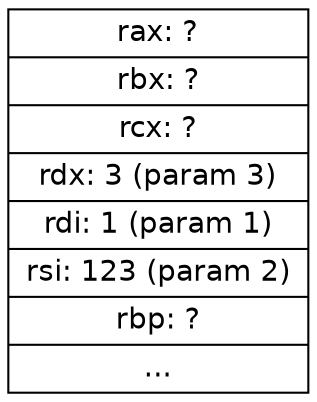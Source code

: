 graph A {
	node [shape=record,fontname="Helvetica",width=2];
	rankdir=LR
	stack [label="<f0>rax: ?|<f1>rbx: ?|<f2>rcx: ?|<f3>rdx: 3 (param 3)|<f4>rdi: 1 (param 1)|<f5>rsi: 123 (param 2)|<f6>rbp: ?|<f7> ..."];
}
graph B {
	node [shape=record,fontname="Helvetica",width=2];
	rankdir=LR
	stack [label="<f0>rax: 1|<f1>rbx: ?|<f2>rcx: ?|<f3>rdx: 3 (param 3)|<f4>rdi: 1 (param 1)|<f5>rsi: 123 (param 2)|<f6>rbp: ?|<f7> ..."];
}
graph C {
	node [shape=record,fontname="Helvetica",width=2];
	rankdir=LR
	stack [label="<f0>rax: 1|<f1>rbx: ?|<f2>rcx: ?|<f3>rdx: 3 (param 3)|<f4>rdi: 1 (param 1)|<f5>rsi: 123 (param 2)|<f6>rbp: 123|<f7> ..."];
}
graph D {
	node [shape=record,fontname="Helvetica",width=2];
	rankdir=LR
	stack [label="<f0>rax: 1|<f1>rbx: 3|<f2>rcx: ?|<f3>rdx: 3 (param 3)|<f4>rdi: 1 (param 1)|<f5>rsi: 123 (param 2)|<f6>rbp: 123|<f7> ..."];
}
graph E {
	node [shape=record,fontname="Helvetica",width=2];
	rankdir=LR
	stack [label="<f0>rax: 126|<f1>rbx: 3|<f2>rcx: ?|<f3>rdx: 3 (param 3)|<f4>rdi: 1 (param 1)|<f5>rsi: 123 (param 2)|<f6>rbp: 123|<f7> ..."];
}
graph F {
	node [shape=record,fontname="Helvetica",width=2];
	rankdir=LR
	stack [label="<f0>rax: 126|<f1>rbx: 3|<f2>rcx: ?|<f3>rdx: 3 (param 3)|<f4>rdi: 1 (param 1)|<f5>rsi: 123 (param 2)|<f6>rbp: (saved)|<f7> ..."];
}
graph G {
	node [shape=record,fontname="Helvetica",width=2];
	rankdir=LR
	stack [label="<f0>rax: 126|<f1>rbx: (saved)|<f2>rcx: ?|<f3>rdx: 3 (param 3)|<f4>rdi: 1 (param 1)|<f5>rsi: 123 (param 2)|<f6>rbp: (saved)|<f7> ..."];
}
